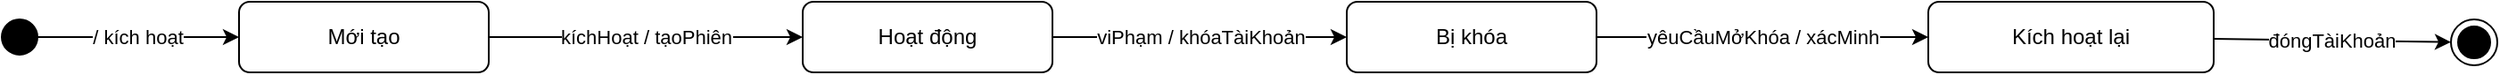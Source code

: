 <mxfile version="28.2.8">
  <diagram id="bai6" name="Bai6_State_UserAccount">
    <mxGraphModel dx="2145" dy="416" grid="1" gridSize="10" guides="1" tooltips="1" connect="1" arrows="1" fold="1" page="1" pageScale="1" pageWidth="1169" pageHeight="827" math="0" shadow="0">
      <root>
        <mxCell id="0" />
        <mxCell id="1" parent="0" />
        <mxCell id="init" value="" style="ellipse;fillColor=strokeColor;html=1;" parent="1" vertex="1">
          <mxGeometry x="-220" y="120" width="20" height="20" as="geometry" />
        </mxCell>
        <mxCell id="s_new" value="Mới tạo" style="rounded=1;whiteSpace=wrap;html=1;" parent="1" vertex="1">
          <mxGeometry x="-87" y="110" width="140" height="40" as="geometry" />
        </mxCell>
        <mxCell id="s_active" value="Hoạt động" style="rounded=1;whiteSpace=wrap;html=1;" parent="1" vertex="1">
          <mxGeometry x="229" y="110" width="140" height="40" as="geometry" />
        </mxCell>
        <mxCell id="s_locked" value="Bị khóa" style="rounded=1;whiteSpace=wrap;html=1;" parent="1" vertex="1">
          <mxGeometry x="534" y="110" width="140" height="40" as="geometry" />
        </mxCell>
        <mxCell id="s_reactive" value="Kích hoạt lại" style="rounded=1;whiteSpace=wrap;html=1;" parent="1" vertex="1">
          <mxGeometry x="860" y="110" width="160" height="40" as="geometry" />
        </mxCell>
        <mxCell id="final" value="" style="ellipse;html=1;shape=endState;fillColor=strokeColor;" parent="1" vertex="1">
          <mxGeometry x="1153" y="120" width="26" height="26" as="geometry" />
        </mxCell>
        <mxCell id="t0" value="/ kích hoạt" style="endArrow=classic;html=1;" parent="1" source="init" target="s_new" edge="1">
          <mxGeometry relative="1" as="geometry" />
        </mxCell>
        <mxCell id="t1" value="kíchHoạt / tạoPhiên" style="endArrow=classic;html=1;" parent="1" source="s_new" target="s_active" edge="1">
          <mxGeometry relative="1" as="geometry" />
        </mxCell>
        <mxCell id="t2" value="viPhạm / khóaTàiKhoản" style="endArrow=classic;html=1;" parent="1" source="s_active" target="s_locked" edge="1">
          <mxGeometry relative="1" as="geometry" />
        </mxCell>
        <mxCell id="t3" value="yêuCầuMởKhóa / xácMinh" style="endArrow=classic;html=1;" parent="1" source="s_locked" target="s_reactive" edge="1">
          <mxGeometry relative="1" as="geometry" />
        </mxCell>
        <mxCell id="t4" value="đóngTàiKhoản" style="endArrow=classic;html=1;" parent="1" source="s_reactive" target="final" edge="1">
          <mxGeometry relative="1" as="geometry" />
        </mxCell>
      </root>
    </mxGraphModel>
  </diagram>
</mxfile>
